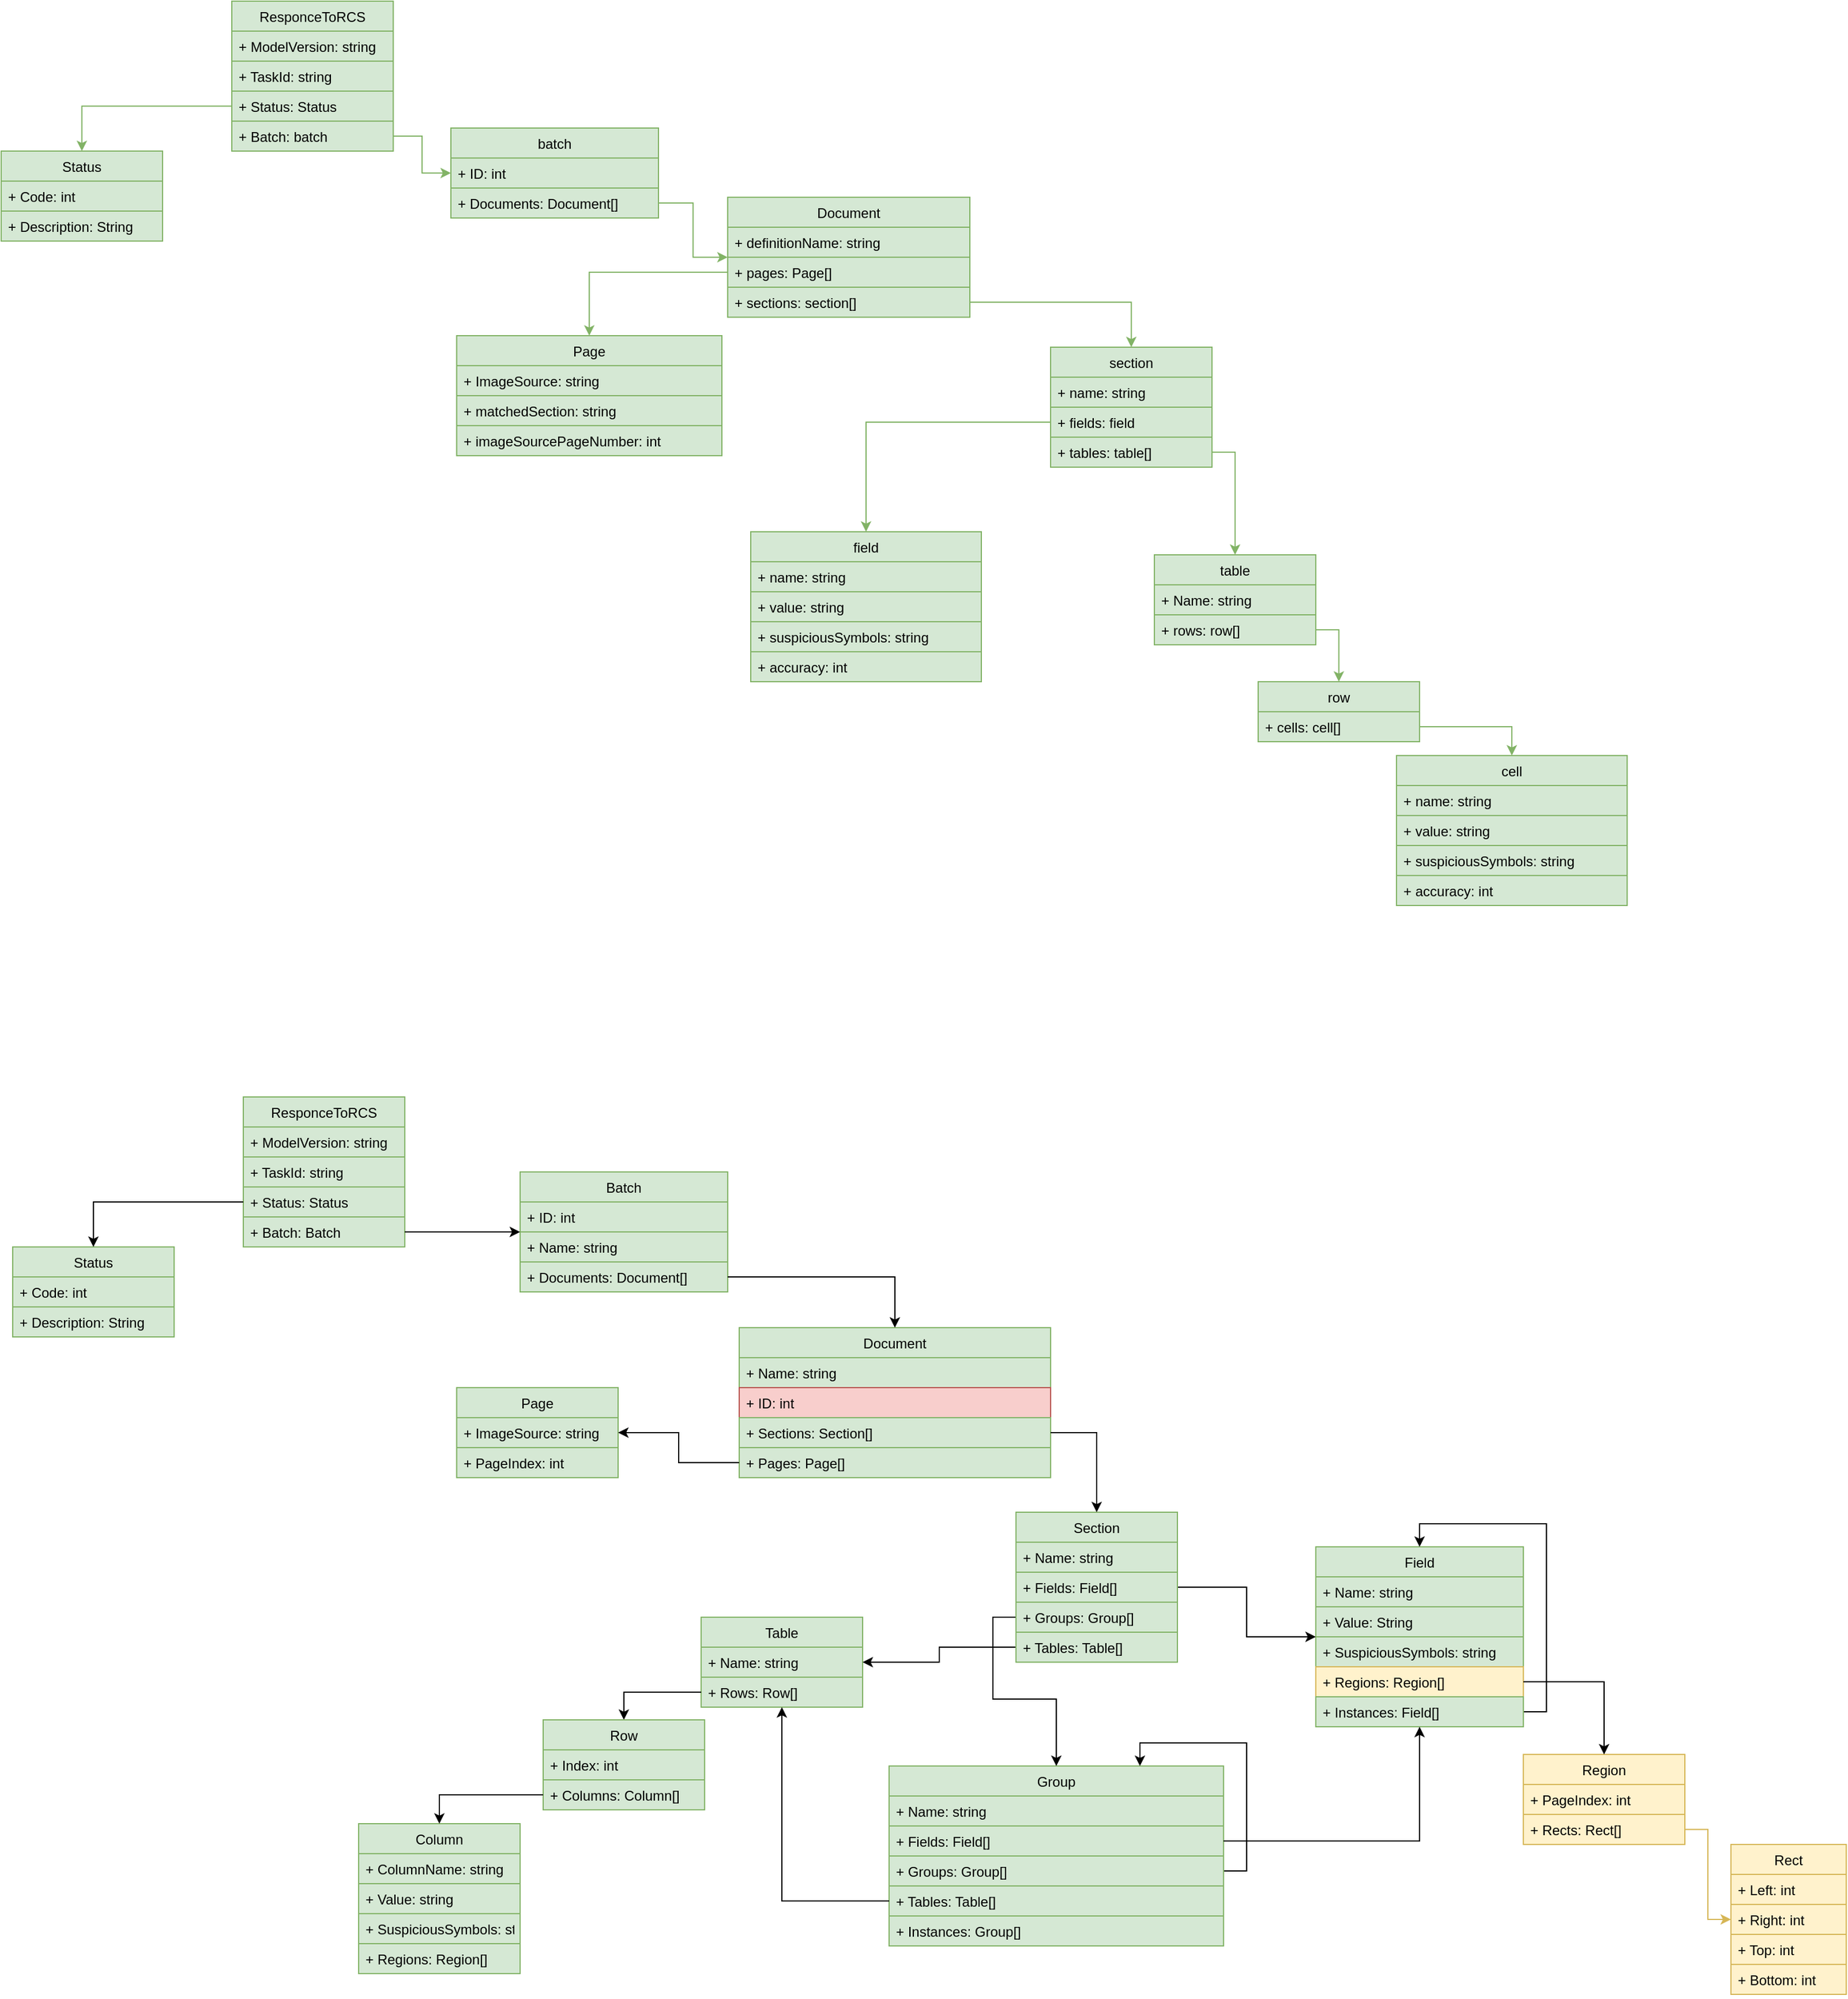 <mxfile version="16.0.3" type="github">
  <diagram id="jJBAbsxzVGatJTy1RMXg" name="Page-1">
    <mxGraphModel dx="2716" dy="2470" grid="1" gridSize="10" guides="1" tooltips="1" connect="1" arrows="1" fold="1" page="1" pageScale="1" pageWidth="827" pageHeight="1169" math="0" shadow="0">
      <root>
        <mxCell id="0" />
        <mxCell id="1" parent="0" />
        <mxCell id="ZVsHchO25P_MbFDnP1mq-1" value="Batch" style="swimlane;fontStyle=0;childLayout=stackLayout;horizontal=1;startSize=26;fillColor=#d5e8d4;horizontalStack=0;resizeParent=1;resizeParentMax=0;resizeLast=0;collapsible=1;marginBottom=0;strokeColor=#82b366;" parent="1" vertex="1">
          <mxGeometry x="530" y="145" width="180" height="104" as="geometry" />
        </mxCell>
        <mxCell id="ZVsHchO25P_MbFDnP1mq-2" value="+ ID: int" style="text;strokeColor=#82b366;fillColor=#d5e8d4;align=left;verticalAlign=top;spacingLeft=4;spacingRight=4;overflow=hidden;rotatable=0;points=[[0,0.5],[1,0.5]];portConstraint=eastwest;" parent="ZVsHchO25P_MbFDnP1mq-1" vertex="1">
          <mxGeometry y="26" width="180" height="26" as="geometry" />
        </mxCell>
        <mxCell id="ZVsHchO25P_MbFDnP1mq-3" value="+ Name: string" style="text;strokeColor=#82b366;fillColor=#d5e8d4;align=left;verticalAlign=top;spacingLeft=4;spacingRight=4;overflow=hidden;rotatable=0;points=[[0,0.5],[1,0.5]];portConstraint=eastwest;" parent="ZVsHchO25P_MbFDnP1mq-1" vertex="1">
          <mxGeometry y="52" width="180" height="26" as="geometry" />
        </mxCell>
        <mxCell id="ZVsHchO25P_MbFDnP1mq-4" value="+ Documents: Document[]" style="text;strokeColor=#82b366;fillColor=#d5e8d4;align=left;verticalAlign=top;spacingLeft=4;spacingRight=4;overflow=hidden;rotatable=0;points=[[0,0.5],[1,0.5]];portConstraint=eastwest;" parent="ZVsHchO25P_MbFDnP1mq-1" vertex="1">
          <mxGeometry y="78" width="180" height="26" as="geometry" />
        </mxCell>
        <mxCell id="ZVsHchO25P_MbFDnP1mq-5" value="Document" style="swimlane;fontStyle=0;childLayout=stackLayout;horizontal=1;startSize=26;fillColor=#d5e8d4;horizontalStack=0;resizeParent=1;resizeParentMax=0;resizeLast=0;collapsible=1;marginBottom=0;strokeColor=#82b366;" parent="1" vertex="1">
          <mxGeometry x="720" y="280" width="270" height="130" as="geometry" />
        </mxCell>
        <mxCell id="ZVsHchO25P_MbFDnP1mq-6" value="+ Name: string" style="text;strokeColor=#82b366;fillColor=#d5e8d4;align=left;verticalAlign=top;spacingLeft=4;spacingRight=4;overflow=hidden;rotatable=0;points=[[0,0.5],[1,0.5]];portConstraint=eastwest;" parent="ZVsHchO25P_MbFDnP1mq-5" vertex="1">
          <mxGeometry y="26" width="270" height="26" as="geometry" />
        </mxCell>
        <mxCell id="ZVsHchO25P_MbFDnP1mq-7" value="+ ID: int" style="text;strokeColor=#b85450;fillColor=#f8cecc;align=left;verticalAlign=top;spacingLeft=4;spacingRight=4;overflow=hidden;rotatable=0;points=[[0,0.5],[1,0.5]];portConstraint=eastwest;" parent="ZVsHchO25P_MbFDnP1mq-5" vertex="1">
          <mxGeometry y="52" width="270" height="26" as="geometry" />
        </mxCell>
        <mxCell id="ZVsHchO25P_MbFDnP1mq-8" value="+ Sections: Section[]" style="text;strokeColor=#82b366;fillColor=#d5e8d4;align=left;verticalAlign=top;spacingLeft=4;spacingRight=4;overflow=hidden;rotatable=0;points=[[0,0.5],[1,0.5]];portConstraint=eastwest;" parent="ZVsHchO25P_MbFDnP1mq-5" vertex="1">
          <mxGeometry y="78" width="270" height="26" as="geometry" />
        </mxCell>
        <mxCell id="ZVsHchO25P_MbFDnP1mq-10" value="+ Pages: Page[]" style="text;strokeColor=#82b366;fillColor=#d5e8d4;align=left;verticalAlign=top;spacingLeft=4;spacingRight=4;overflow=hidden;rotatable=0;points=[[0,0.5],[1,0.5]];portConstraint=eastwest;" parent="ZVsHchO25P_MbFDnP1mq-5" vertex="1">
          <mxGeometry y="104" width="270" height="26" as="geometry" />
        </mxCell>
        <mxCell id="ZVsHchO25P_MbFDnP1mq-12" style="edgeStyle=orthogonalEdgeStyle;rounded=0;orthogonalLoop=1;jettySize=auto;html=1;" parent="1" source="ZVsHchO25P_MbFDnP1mq-4" target="ZVsHchO25P_MbFDnP1mq-5" edge="1">
          <mxGeometry relative="1" as="geometry" />
        </mxCell>
        <mxCell id="ZVsHchO25P_MbFDnP1mq-13" value="Field" style="swimlane;fontStyle=0;childLayout=stackLayout;horizontal=1;startSize=26;fillColor=#d5e8d4;horizontalStack=0;resizeParent=1;resizeParentMax=0;resizeLast=0;collapsible=1;marginBottom=0;strokeColor=#82b366;" parent="1" vertex="1">
          <mxGeometry x="1220" y="470" width="180" height="156" as="geometry" />
        </mxCell>
        <mxCell id="ZVsHchO25P_MbFDnP1mq-14" value="+ Name: string" style="text;strokeColor=#82b366;fillColor=#d5e8d4;align=left;verticalAlign=top;spacingLeft=4;spacingRight=4;overflow=hidden;rotatable=0;points=[[0,0.5],[1,0.5]];portConstraint=eastwest;" parent="ZVsHchO25P_MbFDnP1mq-13" vertex="1">
          <mxGeometry y="26" width="180" height="26" as="geometry" />
        </mxCell>
        <mxCell id="ZVsHchO25P_MbFDnP1mq-15" value="+ Value: String" style="text;strokeColor=#82b366;fillColor=#d5e8d4;align=left;verticalAlign=top;spacingLeft=4;spacingRight=4;overflow=hidden;rotatable=0;points=[[0,0.5],[1,0.5]];portConstraint=eastwest;" parent="ZVsHchO25P_MbFDnP1mq-13" vertex="1">
          <mxGeometry y="52" width="180" height="26" as="geometry" />
        </mxCell>
        <mxCell id="ZVsHchO25P_MbFDnP1mq-16" value="+ SuspiciousSymbols: string" style="text;strokeColor=#82b366;fillColor=#d5e8d4;align=left;verticalAlign=top;spacingLeft=4;spacingRight=4;overflow=hidden;rotatable=0;points=[[0,0.5],[1,0.5]];portConstraint=eastwest;" parent="ZVsHchO25P_MbFDnP1mq-13" vertex="1">
          <mxGeometry y="78" width="180" height="26" as="geometry" />
        </mxCell>
        <mxCell id="ZVsHchO25P_MbFDnP1mq-17" value="+ Regions: Region[]" style="text;strokeColor=#d6b656;fillColor=#fff2cc;align=left;verticalAlign=top;spacingLeft=4;spacingRight=4;overflow=hidden;rotatable=0;points=[[0,0.5],[1,0.5]];portConstraint=eastwest;" parent="ZVsHchO25P_MbFDnP1mq-13" vertex="1">
          <mxGeometry y="104" width="180" height="26" as="geometry" />
        </mxCell>
        <mxCell id="L9Gw_fHp-CPjFxsSW4fm-93" style="edgeStyle=orthogonalEdgeStyle;rounded=0;orthogonalLoop=1;jettySize=auto;html=1;entryX=0.5;entryY=0;entryDx=0;entryDy=0;exitX=1;exitY=0.5;exitDx=0;exitDy=0;" edge="1" parent="ZVsHchO25P_MbFDnP1mq-13" source="L9Gw_fHp-CPjFxsSW4fm-1" target="ZVsHchO25P_MbFDnP1mq-13">
          <mxGeometry relative="1" as="geometry" />
        </mxCell>
        <mxCell id="L9Gw_fHp-CPjFxsSW4fm-1" value="+ Instances: Field[]" style="text;strokeColor=#82b366;fillColor=#d5e8d4;align=left;verticalAlign=top;spacingLeft=4;spacingRight=4;overflow=hidden;rotatable=0;points=[[0,0.5],[1,0.5]];portConstraint=eastwest;" vertex="1" parent="ZVsHchO25P_MbFDnP1mq-13">
          <mxGeometry y="130" width="180" height="26" as="geometry" />
        </mxCell>
        <mxCell id="ZVsHchO25P_MbFDnP1mq-18" value="Group" style="swimlane;fontStyle=0;childLayout=stackLayout;horizontal=1;startSize=26;fillColor=#d5e8d4;horizontalStack=0;resizeParent=1;resizeParentMax=0;resizeLast=0;collapsible=1;marginBottom=0;strokeColor=#82b366;" parent="1" vertex="1">
          <mxGeometry x="850" y="660" width="290" height="156" as="geometry" />
        </mxCell>
        <mxCell id="ZVsHchO25P_MbFDnP1mq-19" value="+ Name: string" style="text;strokeColor=#82b366;fillColor=#d5e8d4;align=left;verticalAlign=top;spacingLeft=4;spacingRight=4;overflow=hidden;rotatable=0;points=[[0,0.5],[1,0.5]];portConstraint=eastwest;" parent="ZVsHchO25P_MbFDnP1mq-18" vertex="1">
          <mxGeometry y="26" width="290" height="26" as="geometry" />
        </mxCell>
        <mxCell id="ZVsHchO25P_MbFDnP1mq-20" value="+ Fields: Field[]" style="text;strokeColor=#82b366;fillColor=#d5e8d4;align=left;verticalAlign=top;spacingLeft=4;spacingRight=4;overflow=hidden;rotatable=0;points=[[0,0.5],[1,0.5]];portConstraint=eastwest;" parent="ZVsHchO25P_MbFDnP1mq-18" vertex="1">
          <mxGeometry y="52" width="290" height="26" as="geometry" />
        </mxCell>
        <mxCell id="ZVsHchO25P_MbFDnP1mq-21" style="edgeStyle=orthogonalEdgeStyle;rounded=0;orthogonalLoop=1;jettySize=auto;html=1;entryX=0.75;entryY=0;entryDx=0;entryDy=0;exitX=1;exitY=0.5;exitDx=0;exitDy=0;" parent="ZVsHchO25P_MbFDnP1mq-18" source="ZVsHchO25P_MbFDnP1mq-22" target="ZVsHchO25P_MbFDnP1mq-18" edge="1">
          <mxGeometry relative="1" as="geometry" />
        </mxCell>
        <mxCell id="ZVsHchO25P_MbFDnP1mq-22" value="+ Groups: Group[]" style="text;strokeColor=#82b366;fillColor=#d5e8d4;align=left;verticalAlign=top;spacingLeft=4;spacingRight=4;overflow=hidden;rotatable=0;points=[[0,0.5],[1,0.5]];portConstraint=eastwest;" parent="ZVsHchO25P_MbFDnP1mq-18" vertex="1">
          <mxGeometry y="78" width="290" height="26" as="geometry" />
        </mxCell>
        <mxCell id="L9Gw_fHp-CPjFxsSW4fm-74" value="+ Tables: Table[]" style="text;strokeColor=#82b366;fillColor=#d5e8d4;align=left;verticalAlign=top;spacingLeft=4;spacingRight=4;overflow=hidden;rotatable=0;points=[[0,0.5],[1,0.5]];portConstraint=eastwest;" vertex="1" parent="ZVsHchO25P_MbFDnP1mq-18">
          <mxGeometry y="104" width="290" height="26" as="geometry" />
        </mxCell>
        <mxCell id="L9Gw_fHp-CPjFxsSW4fm-94" value="+ Instances: Group[]" style="text;strokeColor=#82b366;fillColor=#d5e8d4;align=left;verticalAlign=top;spacingLeft=4;spacingRight=4;overflow=hidden;rotatable=0;points=[[0,0.5],[1,0.5]];portConstraint=eastwest;" vertex="1" parent="ZVsHchO25P_MbFDnP1mq-18">
          <mxGeometry y="130" width="290" height="26" as="geometry" />
        </mxCell>
        <mxCell id="ZVsHchO25P_MbFDnP1mq-24" style="edgeStyle=orthogonalEdgeStyle;rounded=0;orthogonalLoop=1;jettySize=auto;html=1;" parent="1" source="L9Gw_fHp-CPjFxsSW4fm-81" target="ZVsHchO25P_MbFDnP1mq-13" edge="1">
          <mxGeometry relative="1" as="geometry" />
        </mxCell>
        <mxCell id="ZVsHchO25P_MbFDnP1mq-25" style="edgeStyle=orthogonalEdgeStyle;rounded=0;orthogonalLoop=1;jettySize=auto;html=1;" parent="1" source="L9Gw_fHp-CPjFxsSW4fm-82" target="ZVsHchO25P_MbFDnP1mq-18" edge="1">
          <mxGeometry relative="1" as="geometry" />
        </mxCell>
        <mxCell id="ZVsHchO25P_MbFDnP1mq-26" style="edgeStyle=orthogonalEdgeStyle;rounded=0;orthogonalLoop=1;jettySize=auto;html=1;" parent="1" source="ZVsHchO25P_MbFDnP1mq-20" target="ZVsHchO25P_MbFDnP1mq-13" edge="1">
          <mxGeometry relative="1" as="geometry" />
        </mxCell>
        <mxCell id="ZVsHchO25P_MbFDnP1mq-27" value="Page" style="swimlane;fontStyle=0;childLayout=stackLayout;horizontal=1;startSize=26;fillColor=#d5e8d4;horizontalStack=0;resizeParent=1;resizeParentMax=0;resizeLast=0;collapsible=1;marginBottom=0;strokeColor=#82b366;" parent="1" vertex="1">
          <mxGeometry x="475" y="332" width="140" height="78" as="geometry" />
        </mxCell>
        <mxCell id="ZVsHchO25P_MbFDnP1mq-28" value="+ ImageSource: string" style="text;strokeColor=#82b366;fillColor=#d5e8d4;align=left;verticalAlign=top;spacingLeft=4;spacingRight=4;overflow=hidden;rotatable=0;points=[[0,0.5],[1,0.5]];portConstraint=eastwest;" parent="ZVsHchO25P_MbFDnP1mq-27" vertex="1">
          <mxGeometry y="26" width="140" height="26" as="geometry" />
        </mxCell>
        <mxCell id="ZVsHchO25P_MbFDnP1mq-29" value="+ PageIndex: int" style="text;strokeColor=#82b366;fillColor=#d5e8d4;align=left;verticalAlign=top;spacingLeft=4;spacingRight=4;overflow=hidden;rotatable=0;points=[[0,0.5],[1,0.5]];portConstraint=eastwest;" parent="ZVsHchO25P_MbFDnP1mq-27" vertex="1">
          <mxGeometry y="52" width="140" height="26" as="geometry" />
        </mxCell>
        <mxCell id="ZVsHchO25P_MbFDnP1mq-30" value="Region" style="swimlane;fontStyle=0;childLayout=stackLayout;horizontal=1;startSize=26;fillColor=#fff2cc;horizontalStack=0;resizeParent=1;resizeParentMax=0;resizeLast=0;collapsible=1;marginBottom=0;strokeColor=#d6b656;" parent="1" vertex="1">
          <mxGeometry x="1400" y="650" width="140" height="78" as="geometry" />
        </mxCell>
        <mxCell id="ZVsHchO25P_MbFDnP1mq-31" value="+ PageIndex: int" style="text;strokeColor=#d6b656;fillColor=#fff2cc;align=left;verticalAlign=top;spacingLeft=4;spacingRight=4;overflow=hidden;rotatable=0;points=[[0,0.5],[1,0.5]];portConstraint=eastwest;" parent="ZVsHchO25P_MbFDnP1mq-30" vertex="1">
          <mxGeometry y="26" width="140" height="26" as="geometry" />
        </mxCell>
        <mxCell id="ZVsHchO25P_MbFDnP1mq-32" value="+ Rects: Rect[]" style="text;strokeColor=#d6b656;fillColor=#fff2cc;align=left;verticalAlign=top;spacingLeft=4;spacingRight=4;overflow=hidden;rotatable=0;points=[[0,0.5],[1,0.5]];portConstraint=eastwest;" parent="ZVsHchO25P_MbFDnP1mq-30" vertex="1">
          <mxGeometry y="52" width="140" height="26" as="geometry" />
        </mxCell>
        <mxCell id="ZVsHchO25P_MbFDnP1mq-33" value="Rect" style="swimlane;fontStyle=0;childLayout=stackLayout;horizontal=1;startSize=26;fillColor=#fff2cc;horizontalStack=0;resizeParent=1;resizeParentMax=0;resizeLast=0;collapsible=1;marginBottom=0;strokeColor=#d6b656;" parent="1" vertex="1">
          <mxGeometry x="1580" y="728" width="100" height="130" as="geometry" />
        </mxCell>
        <mxCell id="ZVsHchO25P_MbFDnP1mq-34" value="+ Left: int" style="text;strokeColor=#d6b656;fillColor=#fff2cc;align=left;verticalAlign=top;spacingLeft=4;spacingRight=4;overflow=hidden;rotatable=0;points=[[0,0.5],[1,0.5]];portConstraint=eastwest;" parent="ZVsHchO25P_MbFDnP1mq-33" vertex="1">
          <mxGeometry y="26" width="100" height="26" as="geometry" />
        </mxCell>
        <mxCell id="ZVsHchO25P_MbFDnP1mq-35" value="+ Right: int" style="text;strokeColor=#d6b656;fillColor=#fff2cc;align=left;verticalAlign=top;spacingLeft=4;spacingRight=4;overflow=hidden;rotatable=0;points=[[0,0.5],[1,0.5]];portConstraint=eastwest;" parent="ZVsHchO25P_MbFDnP1mq-33" vertex="1">
          <mxGeometry y="52" width="100" height="26" as="geometry" />
        </mxCell>
        <mxCell id="ZVsHchO25P_MbFDnP1mq-36" value="+ Top: int" style="text;strokeColor=#d6b656;fillColor=#fff2cc;align=left;verticalAlign=top;spacingLeft=4;spacingRight=4;overflow=hidden;rotatable=0;points=[[0,0.5],[1,0.5]];portConstraint=eastwest;" parent="ZVsHchO25P_MbFDnP1mq-33" vertex="1">
          <mxGeometry y="78" width="100" height="26" as="geometry" />
        </mxCell>
        <mxCell id="ZVsHchO25P_MbFDnP1mq-37" value="+ Bottom: int" style="text;strokeColor=#d6b656;fillColor=#fff2cc;align=left;verticalAlign=top;spacingLeft=4;spacingRight=4;overflow=hidden;rotatable=0;points=[[0,0.5],[1,0.5]];portConstraint=eastwest;" parent="ZVsHchO25P_MbFDnP1mq-33" vertex="1">
          <mxGeometry y="104" width="100" height="26" as="geometry" />
        </mxCell>
        <mxCell id="ZVsHchO25P_MbFDnP1mq-38" style="edgeStyle=orthogonalEdgeStyle;rounded=0;orthogonalLoop=1;jettySize=auto;html=1;fillColor=#fff2cc;strokeColor=#d6b656;" parent="1" source="ZVsHchO25P_MbFDnP1mq-32" target="ZVsHchO25P_MbFDnP1mq-33" edge="1">
          <mxGeometry relative="1" as="geometry" />
        </mxCell>
        <mxCell id="ZVsHchO25P_MbFDnP1mq-39" style="edgeStyle=orthogonalEdgeStyle;rounded=0;orthogonalLoop=1;jettySize=auto;html=1;exitX=1;exitY=0.5;exitDx=0;exitDy=0;" parent="1" source="ZVsHchO25P_MbFDnP1mq-17" target="ZVsHchO25P_MbFDnP1mq-30" edge="1">
          <mxGeometry relative="1" as="geometry" />
        </mxCell>
        <mxCell id="ZVsHchO25P_MbFDnP1mq-45" style="edgeStyle=orthogonalEdgeStyle;rounded=0;orthogonalLoop=1;jettySize=auto;html=1;" parent="1" source="ZVsHchO25P_MbFDnP1mq-10" target="ZVsHchO25P_MbFDnP1mq-27" edge="1">
          <mxGeometry relative="1" as="geometry" />
        </mxCell>
        <mxCell id="ZVsHchO25P_MbFDnP1mq-49" value="ResponceToRCS" style="swimlane;fontStyle=0;childLayout=stackLayout;horizontal=1;startSize=26;fillColor=#d5e8d4;horizontalStack=0;resizeParent=1;resizeParentMax=0;resizeLast=0;collapsible=1;marginBottom=0;strokeColor=#82b366;" parent="1" vertex="1">
          <mxGeometry x="290" y="80" width="140" height="130" as="geometry" />
        </mxCell>
        <mxCell id="ZVsHchO25P_MbFDnP1mq-50" value="+ ModelVersion: string" style="text;strokeColor=#82b366;fillColor=#d5e8d4;align=left;verticalAlign=top;spacingLeft=4;spacingRight=4;overflow=hidden;rotatable=0;points=[[0,0.5],[1,0.5]];portConstraint=eastwest;" parent="ZVsHchO25P_MbFDnP1mq-49" vertex="1">
          <mxGeometry y="26" width="140" height="26" as="geometry" />
        </mxCell>
        <mxCell id="ZVsHchO25P_MbFDnP1mq-51" value="+ TaskId: string" style="text;strokeColor=#82b366;fillColor=#d5e8d4;align=left;verticalAlign=top;spacingLeft=4;spacingRight=4;overflow=hidden;rotatable=0;points=[[0,0.5],[1,0.5]];portConstraint=eastwest;" parent="ZVsHchO25P_MbFDnP1mq-49" vertex="1">
          <mxGeometry y="52" width="140" height="26" as="geometry" />
        </mxCell>
        <mxCell id="ZVsHchO25P_MbFDnP1mq-52" value="+ Status: Status" style="text;strokeColor=#82b366;fillColor=#d5e8d4;align=left;verticalAlign=top;spacingLeft=4;spacingRight=4;overflow=hidden;rotatable=0;points=[[0,0.5],[1,0.5]];portConstraint=eastwest;" parent="ZVsHchO25P_MbFDnP1mq-49" vertex="1">
          <mxGeometry y="78" width="140" height="26" as="geometry" />
        </mxCell>
        <mxCell id="ZVsHchO25P_MbFDnP1mq-53" value="+ Batch: Batch" style="text;strokeColor=#82b366;fillColor=#d5e8d4;align=left;verticalAlign=top;spacingLeft=4;spacingRight=4;overflow=hidden;rotatable=0;points=[[0,0.5],[1,0.5]];portConstraint=eastwest;" parent="ZVsHchO25P_MbFDnP1mq-49" vertex="1">
          <mxGeometry y="104" width="140" height="26" as="geometry" />
        </mxCell>
        <mxCell id="ZVsHchO25P_MbFDnP1mq-54" value="Status" style="swimlane;fontStyle=0;childLayout=stackLayout;horizontal=1;startSize=26;fillColor=#d5e8d4;horizontalStack=0;resizeParent=1;resizeParentMax=0;resizeLast=0;collapsible=1;marginBottom=0;strokeColor=#82b366;" parent="1" vertex="1">
          <mxGeometry x="90" y="210" width="140" height="78" as="geometry" />
        </mxCell>
        <mxCell id="ZVsHchO25P_MbFDnP1mq-55" value="+ Code: int" style="text;strokeColor=#82b366;fillColor=#d5e8d4;align=left;verticalAlign=top;spacingLeft=4;spacingRight=4;overflow=hidden;rotatable=0;points=[[0,0.5],[1,0.5]];portConstraint=eastwest;" parent="ZVsHchO25P_MbFDnP1mq-54" vertex="1">
          <mxGeometry y="26" width="140" height="26" as="geometry" />
        </mxCell>
        <mxCell id="ZVsHchO25P_MbFDnP1mq-56" value="+ Description: String" style="text;strokeColor=#82b366;fillColor=#d5e8d4;align=left;verticalAlign=top;spacingLeft=4;spacingRight=4;overflow=hidden;rotatable=0;points=[[0,0.5],[1,0.5]];portConstraint=eastwest;" parent="ZVsHchO25P_MbFDnP1mq-54" vertex="1">
          <mxGeometry y="52" width="140" height="26" as="geometry" />
        </mxCell>
        <mxCell id="ZVsHchO25P_MbFDnP1mq-57" style="edgeStyle=orthogonalEdgeStyle;rounded=0;orthogonalLoop=1;jettySize=auto;html=1;" parent="1" source="ZVsHchO25P_MbFDnP1mq-52" target="ZVsHchO25P_MbFDnP1mq-54" edge="1">
          <mxGeometry relative="1" as="geometry" />
        </mxCell>
        <mxCell id="ZVsHchO25P_MbFDnP1mq-58" style="edgeStyle=orthogonalEdgeStyle;rounded=0;orthogonalLoop=1;jettySize=auto;html=1;" parent="1" source="ZVsHchO25P_MbFDnP1mq-53" target="ZVsHchO25P_MbFDnP1mq-1" edge="1">
          <mxGeometry relative="1" as="geometry" />
        </mxCell>
        <mxCell id="L9Gw_fHp-CPjFxsSW4fm-10" value="ResponceToRCS" style="swimlane;fontStyle=0;childLayout=stackLayout;horizontal=1;startSize=26;fillColor=#d5e8d4;horizontalStack=0;resizeParent=1;resizeParentMax=0;resizeLast=0;collapsible=1;marginBottom=0;strokeColor=#82b366;" vertex="1" parent="1">
          <mxGeometry x="280" y="-870" width="140" height="130" as="geometry" />
        </mxCell>
        <mxCell id="L9Gw_fHp-CPjFxsSW4fm-11" value="+ ModelVersion: string" style="text;strokeColor=#82b366;fillColor=#d5e8d4;align=left;verticalAlign=top;spacingLeft=4;spacingRight=4;overflow=hidden;rotatable=0;points=[[0,0.5],[1,0.5]];portConstraint=eastwest;" vertex="1" parent="L9Gw_fHp-CPjFxsSW4fm-10">
          <mxGeometry y="26" width="140" height="26" as="geometry" />
        </mxCell>
        <mxCell id="L9Gw_fHp-CPjFxsSW4fm-12" value="+ TaskId: string" style="text;strokeColor=#82b366;fillColor=#d5e8d4;align=left;verticalAlign=top;spacingLeft=4;spacingRight=4;overflow=hidden;rotatable=0;points=[[0,0.5],[1,0.5]];portConstraint=eastwest;" vertex="1" parent="L9Gw_fHp-CPjFxsSW4fm-10">
          <mxGeometry y="52" width="140" height="26" as="geometry" />
        </mxCell>
        <mxCell id="L9Gw_fHp-CPjFxsSW4fm-13" value="+ Status: Status" style="text;strokeColor=#82b366;fillColor=#d5e8d4;align=left;verticalAlign=top;spacingLeft=4;spacingRight=4;overflow=hidden;rotatable=0;points=[[0,0.5],[1,0.5]];portConstraint=eastwest;" vertex="1" parent="L9Gw_fHp-CPjFxsSW4fm-10">
          <mxGeometry y="78" width="140" height="26" as="geometry" />
        </mxCell>
        <mxCell id="L9Gw_fHp-CPjFxsSW4fm-14" value="+ Batch: batch" style="text;strokeColor=#82b366;fillColor=#d5e8d4;align=left;verticalAlign=top;spacingLeft=4;spacingRight=4;overflow=hidden;rotatable=0;points=[[0,0.5],[1,0.5]];portConstraint=eastwest;" vertex="1" parent="L9Gw_fHp-CPjFxsSW4fm-10">
          <mxGeometry y="104" width="140" height="26" as="geometry" />
        </mxCell>
        <mxCell id="L9Gw_fHp-CPjFxsSW4fm-15" value="Status" style="swimlane;fontStyle=0;childLayout=stackLayout;horizontal=1;startSize=26;fillColor=#d5e8d4;horizontalStack=0;resizeParent=1;resizeParentMax=0;resizeLast=0;collapsible=1;marginBottom=0;strokeColor=#82b366;" vertex="1" parent="1">
          <mxGeometry x="80" y="-740" width="140" height="78" as="geometry" />
        </mxCell>
        <mxCell id="L9Gw_fHp-CPjFxsSW4fm-16" value="+ Code: int" style="text;strokeColor=#82b366;fillColor=#d5e8d4;align=left;verticalAlign=top;spacingLeft=4;spacingRight=4;overflow=hidden;rotatable=0;points=[[0,0.5],[1,0.5]];portConstraint=eastwest;" vertex="1" parent="L9Gw_fHp-CPjFxsSW4fm-15">
          <mxGeometry y="26" width="140" height="26" as="geometry" />
        </mxCell>
        <mxCell id="L9Gw_fHp-CPjFxsSW4fm-17" value="+ Description: String" style="text;strokeColor=#82b366;fillColor=#d5e8d4;align=left;verticalAlign=top;spacingLeft=4;spacingRight=4;overflow=hidden;rotatable=0;points=[[0,0.5],[1,0.5]];portConstraint=eastwest;" vertex="1" parent="L9Gw_fHp-CPjFxsSW4fm-15">
          <mxGeometry y="52" width="140" height="26" as="geometry" />
        </mxCell>
        <mxCell id="L9Gw_fHp-CPjFxsSW4fm-18" style="edgeStyle=orthogonalEdgeStyle;rounded=0;orthogonalLoop=1;jettySize=auto;html=1;fillColor=#d5e8d4;strokeColor=#82b366;" edge="1" parent="1" source="L9Gw_fHp-CPjFxsSW4fm-13" target="L9Gw_fHp-CPjFxsSW4fm-15">
          <mxGeometry relative="1" as="geometry" />
        </mxCell>
        <mxCell id="L9Gw_fHp-CPjFxsSW4fm-19" value="batch" style="swimlane;fontStyle=0;childLayout=stackLayout;horizontal=1;startSize=26;fillColor=#d5e8d4;horizontalStack=0;resizeParent=1;resizeParentMax=0;resizeLast=0;collapsible=1;marginBottom=0;strokeColor=#82b366;" vertex="1" parent="1">
          <mxGeometry x="470" y="-760" width="180" height="78" as="geometry" />
        </mxCell>
        <mxCell id="L9Gw_fHp-CPjFxsSW4fm-20" value="+ ID: int" style="text;strokeColor=#82b366;fillColor=#d5e8d4;align=left;verticalAlign=top;spacingLeft=4;spacingRight=4;overflow=hidden;rotatable=0;points=[[0,0.5],[1,0.5]];portConstraint=eastwest;" vertex="1" parent="L9Gw_fHp-CPjFxsSW4fm-19">
          <mxGeometry y="26" width="180" height="26" as="geometry" />
        </mxCell>
        <mxCell id="L9Gw_fHp-CPjFxsSW4fm-21" value="+ Documents: Document[]" style="text;strokeColor=#82b366;fillColor=#d5e8d4;align=left;verticalAlign=top;spacingLeft=4;spacingRight=4;overflow=hidden;rotatable=0;points=[[0,0.5],[1,0.5]];portConstraint=eastwest;" vertex="1" parent="L9Gw_fHp-CPjFxsSW4fm-19">
          <mxGeometry y="52" width="180" height="26" as="geometry" />
        </mxCell>
        <mxCell id="L9Gw_fHp-CPjFxsSW4fm-22" style="edgeStyle=orthogonalEdgeStyle;rounded=0;orthogonalLoop=1;jettySize=auto;html=1;fillColor=#d5e8d4;strokeColor=#82b366;" edge="1" parent="1" source="L9Gw_fHp-CPjFxsSW4fm-14" target="L9Gw_fHp-CPjFxsSW4fm-19">
          <mxGeometry relative="1" as="geometry" />
        </mxCell>
        <mxCell id="L9Gw_fHp-CPjFxsSW4fm-23" value="Document" style="swimlane;fontStyle=0;childLayout=stackLayout;horizontal=1;startSize=26;fillColor=#d5e8d4;horizontalStack=0;resizeParent=1;resizeParentMax=0;resizeLast=0;collapsible=1;marginBottom=0;strokeColor=#82b366;" vertex="1" parent="1">
          <mxGeometry x="710" y="-700" width="210" height="104" as="geometry" />
        </mxCell>
        <mxCell id="L9Gw_fHp-CPjFxsSW4fm-24" value="+ definitionName: string" style="text;strokeColor=#82b366;fillColor=#d5e8d4;align=left;verticalAlign=top;spacingLeft=4;spacingRight=4;overflow=hidden;rotatable=0;points=[[0,0.5],[1,0.5]];portConstraint=eastwest;" vertex="1" parent="L9Gw_fHp-CPjFxsSW4fm-23">
          <mxGeometry y="26" width="210" height="26" as="geometry" />
        </mxCell>
        <mxCell id="L9Gw_fHp-CPjFxsSW4fm-25" value="+ pages: Page[]" style="text;strokeColor=#82b366;fillColor=#d5e8d4;align=left;verticalAlign=top;spacingLeft=4;spacingRight=4;overflow=hidden;rotatable=0;points=[[0,0.5],[1,0.5]];portConstraint=eastwest;" vertex="1" parent="L9Gw_fHp-CPjFxsSW4fm-23">
          <mxGeometry y="52" width="210" height="26" as="geometry" />
        </mxCell>
        <mxCell id="L9Gw_fHp-CPjFxsSW4fm-26" value="+ sections: section[]" style="text;strokeColor=#82b366;fillColor=#d5e8d4;align=left;verticalAlign=top;spacingLeft=4;spacingRight=4;overflow=hidden;rotatable=0;points=[[0,0.5],[1,0.5]];portConstraint=eastwest;" vertex="1" parent="L9Gw_fHp-CPjFxsSW4fm-23">
          <mxGeometry y="78" width="210" height="26" as="geometry" />
        </mxCell>
        <mxCell id="L9Gw_fHp-CPjFxsSW4fm-27" value="Page" style="swimlane;fontStyle=0;childLayout=stackLayout;horizontal=1;startSize=26;fillColor=#d5e8d4;horizontalStack=0;resizeParent=1;resizeParentMax=0;resizeLast=0;collapsible=1;marginBottom=0;strokeColor=#82b366;" vertex="1" parent="1">
          <mxGeometry x="475" y="-580" width="230" height="104" as="geometry" />
        </mxCell>
        <mxCell id="L9Gw_fHp-CPjFxsSW4fm-28" value="+ ImageSource: string" style="text;strokeColor=#82b366;fillColor=#d5e8d4;align=left;verticalAlign=top;spacingLeft=4;spacingRight=4;overflow=hidden;rotatable=0;points=[[0,0.5],[1,0.5]];portConstraint=eastwest;" vertex="1" parent="L9Gw_fHp-CPjFxsSW4fm-27">
          <mxGeometry y="26" width="230" height="26" as="geometry" />
        </mxCell>
        <mxCell id="L9Gw_fHp-CPjFxsSW4fm-29" value="+ matchedSection: string" style="text;strokeColor=#82b366;fillColor=#d5e8d4;align=left;verticalAlign=top;spacingLeft=4;spacingRight=4;overflow=hidden;rotatable=0;points=[[0,0.5],[1,0.5]];portConstraint=eastwest;" vertex="1" parent="L9Gw_fHp-CPjFxsSW4fm-27">
          <mxGeometry y="52" width="230" height="26" as="geometry" />
        </mxCell>
        <mxCell id="L9Gw_fHp-CPjFxsSW4fm-30" value="+ imageSourcePageNumber: int" style="text;strokeColor=#82b366;fillColor=#d5e8d4;align=left;verticalAlign=top;spacingLeft=4;spacingRight=4;overflow=hidden;rotatable=0;points=[[0,0.5],[1,0.5]];portConstraint=eastwest;" vertex="1" parent="L9Gw_fHp-CPjFxsSW4fm-27">
          <mxGeometry y="78" width="230" height="26" as="geometry" />
        </mxCell>
        <mxCell id="L9Gw_fHp-CPjFxsSW4fm-31" style="edgeStyle=orthogonalEdgeStyle;rounded=0;orthogonalLoop=1;jettySize=auto;html=1;fillColor=#d5e8d4;strokeColor=#82b366;" edge="1" parent="1" source="L9Gw_fHp-CPjFxsSW4fm-21" target="L9Gw_fHp-CPjFxsSW4fm-23">
          <mxGeometry relative="1" as="geometry" />
        </mxCell>
        <mxCell id="L9Gw_fHp-CPjFxsSW4fm-32" style="edgeStyle=orthogonalEdgeStyle;rounded=0;orthogonalLoop=1;jettySize=auto;html=1;fillColor=#d5e8d4;strokeColor=#82b366;" edge="1" parent="1" source="L9Gw_fHp-CPjFxsSW4fm-25" target="L9Gw_fHp-CPjFxsSW4fm-27">
          <mxGeometry relative="1" as="geometry" />
        </mxCell>
        <mxCell id="L9Gw_fHp-CPjFxsSW4fm-33" value="section" style="swimlane;fontStyle=0;childLayout=stackLayout;horizontal=1;startSize=26;fillColor=#d5e8d4;horizontalStack=0;resizeParent=1;resizeParentMax=0;resizeLast=0;collapsible=1;marginBottom=0;strokeColor=#82b366;" vertex="1" parent="1">
          <mxGeometry x="990" y="-570" width="140" height="104" as="geometry" />
        </mxCell>
        <mxCell id="L9Gw_fHp-CPjFxsSW4fm-34" value="+ name: string" style="text;strokeColor=#82b366;fillColor=#d5e8d4;align=left;verticalAlign=top;spacingLeft=4;spacingRight=4;overflow=hidden;rotatable=0;points=[[0,0.5],[1,0.5]];portConstraint=eastwest;" vertex="1" parent="L9Gw_fHp-CPjFxsSW4fm-33">
          <mxGeometry y="26" width="140" height="26" as="geometry" />
        </mxCell>
        <mxCell id="L9Gw_fHp-CPjFxsSW4fm-35" value="+ fields: field" style="text;strokeColor=#82b366;fillColor=#d5e8d4;align=left;verticalAlign=top;spacingLeft=4;spacingRight=4;overflow=hidden;rotatable=0;points=[[0,0.5],[1,0.5]];portConstraint=eastwest;" vertex="1" parent="L9Gw_fHp-CPjFxsSW4fm-33">
          <mxGeometry y="52" width="140" height="26" as="geometry" />
        </mxCell>
        <mxCell id="L9Gw_fHp-CPjFxsSW4fm-36" value="+ tables: table[]" style="text;strokeColor=#82b366;fillColor=#d5e8d4;align=left;verticalAlign=top;spacingLeft=4;spacingRight=4;overflow=hidden;rotatable=0;points=[[0,0.5],[1,0.5]];portConstraint=eastwest;" vertex="1" parent="L9Gw_fHp-CPjFxsSW4fm-33">
          <mxGeometry y="78" width="140" height="26" as="geometry" />
        </mxCell>
        <mxCell id="L9Gw_fHp-CPjFxsSW4fm-37" style="edgeStyle=orthogonalEdgeStyle;rounded=0;orthogonalLoop=1;jettySize=auto;html=1;fillColor=#d5e8d4;strokeColor=#82b366;" edge="1" parent="1" source="L9Gw_fHp-CPjFxsSW4fm-26" target="L9Gw_fHp-CPjFxsSW4fm-33">
          <mxGeometry relative="1" as="geometry" />
        </mxCell>
        <mxCell id="L9Gw_fHp-CPjFxsSW4fm-38" value="field" style="swimlane;fontStyle=0;childLayout=stackLayout;horizontal=1;startSize=26;fillColor=#d5e8d4;horizontalStack=0;resizeParent=1;resizeParentMax=0;resizeLast=0;collapsible=1;marginBottom=0;strokeColor=#82b366;" vertex="1" parent="1">
          <mxGeometry x="730" y="-410" width="200" height="130" as="geometry" />
        </mxCell>
        <mxCell id="L9Gw_fHp-CPjFxsSW4fm-39" value="+ name: string" style="text;strokeColor=#82b366;fillColor=#d5e8d4;align=left;verticalAlign=top;spacingLeft=4;spacingRight=4;overflow=hidden;rotatable=0;points=[[0,0.5],[1,0.5]];portConstraint=eastwest;" vertex="1" parent="L9Gw_fHp-CPjFxsSW4fm-38">
          <mxGeometry y="26" width="200" height="26" as="geometry" />
        </mxCell>
        <mxCell id="L9Gw_fHp-CPjFxsSW4fm-40" value="+ value: string" style="text;strokeColor=#82b366;fillColor=#d5e8d4;align=left;verticalAlign=top;spacingLeft=4;spacingRight=4;overflow=hidden;rotatable=0;points=[[0,0.5],[1,0.5]];portConstraint=eastwest;" vertex="1" parent="L9Gw_fHp-CPjFxsSW4fm-38">
          <mxGeometry y="52" width="200" height="26" as="geometry" />
        </mxCell>
        <mxCell id="L9Gw_fHp-CPjFxsSW4fm-41" value="+ suspiciousSymbols: string" style="text;strokeColor=#82b366;fillColor=#d5e8d4;align=left;verticalAlign=top;spacingLeft=4;spacingRight=4;overflow=hidden;rotatable=0;points=[[0,0.5],[1,0.5]];portConstraint=eastwest;" vertex="1" parent="L9Gw_fHp-CPjFxsSW4fm-38">
          <mxGeometry y="78" width="200" height="26" as="geometry" />
        </mxCell>
        <mxCell id="L9Gw_fHp-CPjFxsSW4fm-42" value="+ accuracy: int" style="text;strokeColor=#82b366;fillColor=#d5e8d4;align=left;verticalAlign=top;spacingLeft=4;spacingRight=4;overflow=hidden;rotatable=0;points=[[0,0.5],[1,0.5]];portConstraint=eastwest;" vertex="1" parent="L9Gw_fHp-CPjFxsSW4fm-38">
          <mxGeometry y="104" width="200" height="26" as="geometry" />
        </mxCell>
        <mxCell id="L9Gw_fHp-CPjFxsSW4fm-43" style="edgeStyle=orthogonalEdgeStyle;rounded=0;orthogonalLoop=1;jettySize=auto;html=1;fillColor=#d5e8d4;strokeColor=#82b366;" edge="1" parent="1" source="L9Gw_fHp-CPjFxsSW4fm-35" target="L9Gw_fHp-CPjFxsSW4fm-38">
          <mxGeometry relative="1" as="geometry" />
        </mxCell>
        <mxCell id="L9Gw_fHp-CPjFxsSW4fm-44" value="table" style="swimlane;fontStyle=0;childLayout=stackLayout;horizontal=1;startSize=26;fillColor=#d5e8d4;horizontalStack=0;resizeParent=1;resizeParentMax=0;resizeLast=0;collapsible=1;marginBottom=0;strokeColor=#82b366;" vertex="1" parent="1">
          <mxGeometry x="1080" y="-390" width="140" height="78" as="geometry" />
        </mxCell>
        <mxCell id="L9Gw_fHp-CPjFxsSW4fm-45" value="+ Name: string" style="text;strokeColor=#82b366;fillColor=#d5e8d4;align=left;verticalAlign=top;spacingLeft=4;spacingRight=4;overflow=hidden;rotatable=0;points=[[0,0.5],[1,0.5]];portConstraint=eastwest;" vertex="1" parent="L9Gw_fHp-CPjFxsSW4fm-44">
          <mxGeometry y="26" width="140" height="26" as="geometry" />
        </mxCell>
        <mxCell id="L9Gw_fHp-CPjFxsSW4fm-46" value="+ rows: row[]" style="text;strokeColor=#82b366;fillColor=#d5e8d4;align=left;verticalAlign=top;spacingLeft=4;spacingRight=4;overflow=hidden;rotatable=0;points=[[0,0.5],[1,0.5]];portConstraint=eastwest;" vertex="1" parent="L9Gw_fHp-CPjFxsSW4fm-44">
          <mxGeometry y="52" width="140" height="26" as="geometry" />
        </mxCell>
        <mxCell id="L9Gw_fHp-CPjFxsSW4fm-47" style="edgeStyle=orthogonalEdgeStyle;rounded=0;orthogonalLoop=1;jettySize=auto;html=1;fillColor=#d5e8d4;strokeColor=#82b366;" edge="1" parent="1" source="L9Gw_fHp-CPjFxsSW4fm-36" target="L9Gw_fHp-CPjFxsSW4fm-44">
          <mxGeometry relative="1" as="geometry" />
        </mxCell>
        <mxCell id="L9Gw_fHp-CPjFxsSW4fm-48" value="row" style="swimlane;fontStyle=0;childLayout=stackLayout;horizontal=1;startSize=26;fillColor=#d5e8d4;horizontalStack=0;resizeParent=1;resizeParentMax=0;resizeLast=0;collapsible=1;marginBottom=0;strokeColor=#82b366;" vertex="1" parent="1">
          <mxGeometry x="1170" y="-280" width="140" height="52" as="geometry" />
        </mxCell>
        <mxCell id="L9Gw_fHp-CPjFxsSW4fm-49" value="+ cells: cell[]" style="text;strokeColor=#82b366;fillColor=#d5e8d4;align=left;verticalAlign=top;spacingLeft=4;spacingRight=4;overflow=hidden;rotatable=0;points=[[0,0.5],[1,0.5]];portConstraint=eastwest;" vertex="1" parent="L9Gw_fHp-CPjFxsSW4fm-48">
          <mxGeometry y="26" width="140" height="26" as="geometry" />
        </mxCell>
        <mxCell id="L9Gw_fHp-CPjFxsSW4fm-50" style="edgeStyle=orthogonalEdgeStyle;rounded=0;orthogonalLoop=1;jettySize=auto;html=1;entryX=0.5;entryY=0;entryDx=0;entryDy=0;fillColor=#d5e8d4;strokeColor=#82b366;" edge="1" parent="1" source="L9Gw_fHp-CPjFxsSW4fm-46" target="L9Gw_fHp-CPjFxsSW4fm-48">
          <mxGeometry relative="1" as="geometry" />
        </mxCell>
        <mxCell id="L9Gw_fHp-CPjFxsSW4fm-51" value="cell" style="swimlane;fontStyle=0;childLayout=stackLayout;horizontal=1;startSize=26;fillColor=#d5e8d4;horizontalStack=0;resizeParent=1;resizeParentMax=0;resizeLast=0;collapsible=1;marginBottom=0;strokeColor=#82b366;" vertex="1" parent="1">
          <mxGeometry x="1290" y="-216" width="200" height="130" as="geometry" />
        </mxCell>
        <mxCell id="L9Gw_fHp-CPjFxsSW4fm-52" value="+ name: string" style="text;strokeColor=#82b366;fillColor=#d5e8d4;align=left;verticalAlign=top;spacingLeft=4;spacingRight=4;overflow=hidden;rotatable=0;points=[[0,0.5],[1,0.5]];portConstraint=eastwest;" vertex="1" parent="L9Gw_fHp-CPjFxsSW4fm-51">
          <mxGeometry y="26" width="200" height="26" as="geometry" />
        </mxCell>
        <mxCell id="L9Gw_fHp-CPjFxsSW4fm-53" value="+ value: string" style="text;strokeColor=#82b366;fillColor=#d5e8d4;align=left;verticalAlign=top;spacingLeft=4;spacingRight=4;overflow=hidden;rotatable=0;points=[[0,0.5],[1,0.5]];portConstraint=eastwest;" vertex="1" parent="L9Gw_fHp-CPjFxsSW4fm-51">
          <mxGeometry y="52" width="200" height="26" as="geometry" />
        </mxCell>
        <mxCell id="L9Gw_fHp-CPjFxsSW4fm-54" value="+ suspiciousSymbols: string" style="text;strokeColor=#82b366;fillColor=#d5e8d4;align=left;verticalAlign=top;spacingLeft=4;spacingRight=4;overflow=hidden;rotatable=0;points=[[0,0.5],[1,0.5]];portConstraint=eastwest;" vertex="1" parent="L9Gw_fHp-CPjFxsSW4fm-51">
          <mxGeometry y="78" width="200" height="26" as="geometry" />
        </mxCell>
        <mxCell id="L9Gw_fHp-CPjFxsSW4fm-55" value="+ accuracy: int" style="text;strokeColor=#82b366;fillColor=#d5e8d4;align=left;verticalAlign=top;spacingLeft=4;spacingRight=4;overflow=hidden;rotatable=0;points=[[0,0.5],[1,0.5]];portConstraint=eastwest;" vertex="1" parent="L9Gw_fHp-CPjFxsSW4fm-51">
          <mxGeometry y="104" width="200" height="26" as="geometry" />
        </mxCell>
        <mxCell id="L9Gw_fHp-CPjFxsSW4fm-56" style="edgeStyle=orthogonalEdgeStyle;rounded=0;orthogonalLoop=1;jettySize=auto;html=1;fillColor=#d5e8d4;strokeColor=#82b366;" edge="1" parent="1" source="L9Gw_fHp-CPjFxsSW4fm-49" target="L9Gw_fHp-CPjFxsSW4fm-51">
          <mxGeometry relative="1" as="geometry" />
        </mxCell>
        <mxCell id="L9Gw_fHp-CPjFxsSW4fm-63" value="Column" style="swimlane;fontStyle=0;childLayout=stackLayout;horizontal=1;startSize=26;fillColor=#d5e8d4;horizontalStack=0;resizeParent=1;resizeParentMax=0;resizeLast=0;collapsible=1;marginBottom=0;strokeColor=#82b366;" vertex="1" parent="1">
          <mxGeometry x="390" y="710" width="140" height="130" as="geometry" />
        </mxCell>
        <mxCell id="L9Gw_fHp-CPjFxsSW4fm-7" value="+ ColumnName: string" style="text;strokeColor=#82b366;fillColor=#d5e8d4;align=left;verticalAlign=top;spacingLeft=4;spacingRight=4;overflow=hidden;rotatable=0;points=[[0,0.5],[1,0.5]];portConstraint=eastwest;" vertex="1" parent="L9Gw_fHp-CPjFxsSW4fm-63">
          <mxGeometry y="26" width="140" height="26" as="geometry" />
        </mxCell>
        <mxCell id="L9Gw_fHp-CPjFxsSW4fm-9" value="+ Value: string" style="text;strokeColor=#82b366;fillColor=#d5e8d4;align=left;verticalAlign=top;spacingLeft=4;spacingRight=4;overflow=hidden;rotatable=0;points=[[0,0.5],[1,0.5]];portConstraint=eastwest;" vertex="1" parent="L9Gw_fHp-CPjFxsSW4fm-63">
          <mxGeometry y="52" width="140" height="26" as="geometry" />
        </mxCell>
        <mxCell id="L9Gw_fHp-CPjFxsSW4fm-57" value="+ SuspiciousSymbols: string" style="text;strokeColor=#82b366;fillColor=#d5e8d4;align=left;verticalAlign=top;spacingLeft=4;spacingRight=4;overflow=hidden;rotatable=0;points=[[0,0.5],[1,0.5]];portConstraint=eastwest;" vertex="1" parent="L9Gw_fHp-CPjFxsSW4fm-63">
          <mxGeometry y="78" width="140" height="26" as="geometry" />
        </mxCell>
        <mxCell id="L9Gw_fHp-CPjFxsSW4fm-58" value="+ Regions: Region[]" style="text;strokeColor=#82b366;fillColor=#d5e8d4;align=left;verticalAlign=top;spacingLeft=4;spacingRight=4;overflow=hidden;rotatable=0;points=[[0,0.5],[1,0.5]];portConstraint=eastwest;" vertex="1" parent="L9Gw_fHp-CPjFxsSW4fm-63">
          <mxGeometry y="104" width="140" height="26" as="geometry" />
        </mxCell>
        <mxCell id="L9Gw_fHp-CPjFxsSW4fm-67" value="Table" style="swimlane;fontStyle=0;childLayout=stackLayout;horizontal=1;startSize=26;fillColor=#d5e8d4;horizontalStack=0;resizeParent=1;resizeParentMax=0;resizeLast=0;collapsible=1;marginBottom=0;strokeColor=#82b366;" vertex="1" parent="1">
          <mxGeometry x="687" y="531" width="140" height="78" as="geometry" />
        </mxCell>
        <mxCell id="L9Gw_fHp-CPjFxsSW4fm-92" value="+ Name: string" style="text;strokeColor=#82b366;fillColor=#d5e8d4;align=left;verticalAlign=top;spacingLeft=4;spacingRight=4;overflow=hidden;rotatable=0;points=[[0,0.5],[1,0.5]];portConstraint=eastwest;" vertex="1" parent="L9Gw_fHp-CPjFxsSW4fm-67">
          <mxGeometry y="26" width="140" height="26" as="geometry" />
        </mxCell>
        <mxCell id="L9Gw_fHp-CPjFxsSW4fm-3" value="+ Rows: Row[]" style="text;strokeColor=#82b366;fillColor=#d5e8d4;align=left;verticalAlign=top;spacingLeft=4;spacingRight=4;overflow=hidden;rotatable=0;points=[[0,0.5],[1,0.5]];portConstraint=eastwest;" vertex="1" parent="L9Gw_fHp-CPjFxsSW4fm-67">
          <mxGeometry y="52" width="140" height="26" as="geometry" />
        </mxCell>
        <mxCell id="L9Gw_fHp-CPjFxsSW4fm-71" style="edgeStyle=orthogonalEdgeStyle;rounded=0;orthogonalLoop=1;jettySize=auto;html=1;entryX=0.5;entryY=0;entryDx=0;entryDy=0;" edge="1" parent="1" source="L9Gw_fHp-CPjFxsSW4fm-3" target="L9Gw_fHp-CPjFxsSW4fm-85">
          <mxGeometry relative="1" as="geometry" />
        </mxCell>
        <mxCell id="L9Gw_fHp-CPjFxsSW4fm-73" style="edgeStyle=orthogonalEdgeStyle;rounded=0;orthogonalLoop=1;jettySize=auto;html=1;" edge="1" parent="1" source="L9Gw_fHp-CPjFxsSW4fm-83" target="L9Gw_fHp-CPjFxsSW4fm-67">
          <mxGeometry relative="1" as="geometry" />
        </mxCell>
        <mxCell id="L9Gw_fHp-CPjFxsSW4fm-75" style="edgeStyle=orthogonalEdgeStyle;rounded=0;orthogonalLoop=1;jettySize=auto;html=1;" edge="1" parent="1" source="L9Gw_fHp-CPjFxsSW4fm-74" target="L9Gw_fHp-CPjFxsSW4fm-67">
          <mxGeometry relative="1" as="geometry" />
        </mxCell>
        <mxCell id="L9Gw_fHp-CPjFxsSW4fm-76" value="Section" style="swimlane;fontStyle=0;childLayout=stackLayout;horizontal=1;startSize=26;fillColor=#d5e8d4;horizontalStack=0;resizeParent=1;resizeParentMax=0;resizeLast=0;collapsible=1;marginBottom=0;strokeColor=#82b366;" vertex="1" parent="1">
          <mxGeometry x="960" y="440" width="140" height="130" as="geometry" />
        </mxCell>
        <mxCell id="L9Gw_fHp-CPjFxsSW4fm-80" value="+ Name: string" style="text;strokeColor=#82b366;fillColor=#d5e8d4;align=left;verticalAlign=top;spacingLeft=4;spacingRight=4;overflow=hidden;rotatable=0;points=[[0,0.5],[1,0.5]];portConstraint=eastwest;" vertex="1" parent="L9Gw_fHp-CPjFxsSW4fm-76">
          <mxGeometry y="26" width="140" height="26" as="geometry" />
        </mxCell>
        <mxCell id="L9Gw_fHp-CPjFxsSW4fm-81" value="+ Fields: Field[]" style="text;strokeColor=#82b366;fillColor=#d5e8d4;align=left;verticalAlign=top;spacingLeft=4;spacingRight=4;overflow=hidden;rotatable=0;points=[[0,0.5],[1,0.5]];portConstraint=eastwest;" vertex="1" parent="L9Gw_fHp-CPjFxsSW4fm-76">
          <mxGeometry y="52" width="140" height="26" as="geometry" />
        </mxCell>
        <mxCell id="L9Gw_fHp-CPjFxsSW4fm-82" value="+ Groups: Group[]" style="text;strokeColor=#82b366;fillColor=#d5e8d4;align=left;verticalAlign=top;spacingLeft=4;spacingRight=4;overflow=hidden;rotatable=0;points=[[0,0.5],[1,0.5]];portConstraint=eastwest;" vertex="1" parent="L9Gw_fHp-CPjFxsSW4fm-76">
          <mxGeometry y="78" width="140" height="26" as="geometry" />
        </mxCell>
        <mxCell id="L9Gw_fHp-CPjFxsSW4fm-83" value="+ Tables: Table[]" style="text;strokeColor=#82b366;fillColor=#d5e8d4;align=left;verticalAlign=top;spacingLeft=4;spacingRight=4;overflow=hidden;rotatable=0;points=[[0,0.5],[1,0.5]];portConstraint=eastwest;" vertex="1" parent="L9Gw_fHp-CPjFxsSW4fm-76">
          <mxGeometry y="104" width="140" height="26" as="geometry" />
        </mxCell>
        <mxCell id="L9Gw_fHp-CPjFxsSW4fm-84" style="edgeStyle=orthogonalEdgeStyle;rounded=0;orthogonalLoop=1;jettySize=auto;html=1;entryX=0.5;entryY=0;entryDx=0;entryDy=0;" edge="1" parent="1" source="ZVsHchO25P_MbFDnP1mq-8" target="L9Gw_fHp-CPjFxsSW4fm-76">
          <mxGeometry relative="1" as="geometry" />
        </mxCell>
        <mxCell id="L9Gw_fHp-CPjFxsSW4fm-85" value="Row" style="swimlane;fontStyle=0;childLayout=stackLayout;horizontal=1;startSize=26;fillColor=#d5e8d4;horizontalStack=0;resizeParent=1;resizeParentMax=0;resizeLast=0;collapsible=1;marginBottom=0;strokeColor=#82b366;" vertex="1" parent="1">
          <mxGeometry x="550" y="620" width="140" height="78" as="geometry" />
        </mxCell>
        <mxCell id="L9Gw_fHp-CPjFxsSW4fm-90" value="+ Index: int" style="text;strokeColor=#82b366;fillColor=#d5e8d4;align=left;verticalAlign=top;spacingLeft=4;spacingRight=4;overflow=hidden;rotatable=0;points=[[0,0.5],[1,0.5]];portConstraint=eastwest;" vertex="1" parent="L9Gw_fHp-CPjFxsSW4fm-85">
          <mxGeometry y="26" width="140" height="26" as="geometry" />
        </mxCell>
        <mxCell id="L9Gw_fHp-CPjFxsSW4fm-86" value="+ Columns: Column[]" style="text;strokeColor=#82b366;fillColor=#d5e8d4;align=left;verticalAlign=top;spacingLeft=4;spacingRight=4;overflow=hidden;rotatable=0;points=[[0,0.5],[1,0.5]];portConstraint=eastwest;" vertex="1" parent="L9Gw_fHp-CPjFxsSW4fm-85">
          <mxGeometry y="52" width="140" height="26" as="geometry" />
        </mxCell>
        <mxCell id="L9Gw_fHp-CPjFxsSW4fm-89" style="edgeStyle=orthogonalEdgeStyle;rounded=0;orthogonalLoop=1;jettySize=auto;html=1;entryX=0.5;entryY=0;entryDx=0;entryDy=0;" edge="1" parent="1" source="L9Gw_fHp-CPjFxsSW4fm-86" target="L9Gw_fHp-CPjFxsSW4fm-63">
          <mxGeometry relative="1" as="geometry" />
        </mxCell>
      </root>
    </mxGraphModel>
  </diagram>
</mxfile>
